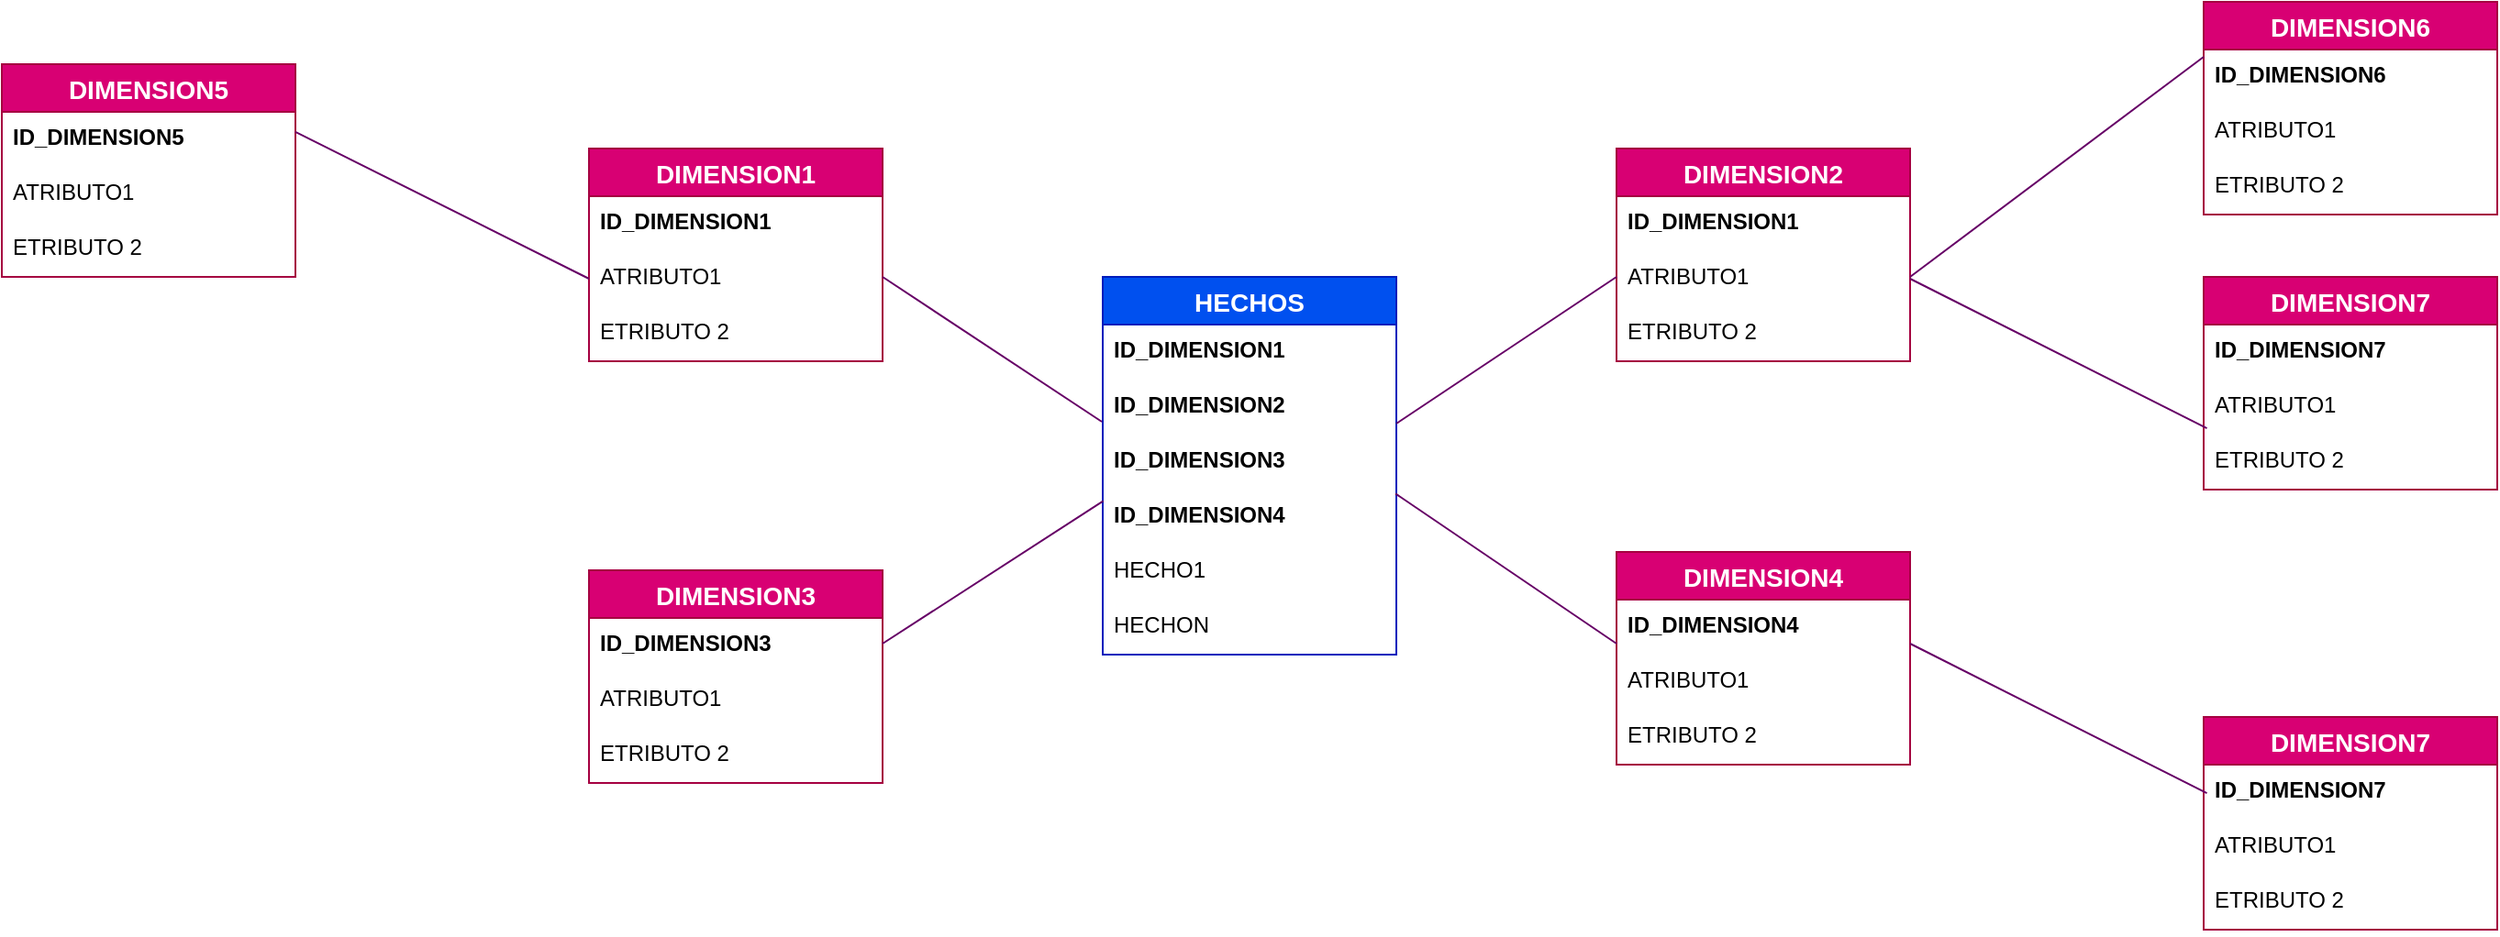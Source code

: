 <mxfile version="20.3.3" type="github">
  <diagram id="3mXhcXMTkiGdqm0vBG_W" name="Página-1">
    <mxGraphModel dx="2207" dy="481" grid="1" gridSize="10" guides="1" tooltips="1" connect="1" arrows="1" fold="1" page="1" pageScale="1" pageWidth="1169" pageHeight="827" math="0" shadow="0">
      <root>
        <mxCell id="0" />
        <mxCell id="1" parent="0" />
        <mxCell id="Lz5ykbtThU0VcmX8xn6U-53" value="HECHOS" style="swimlane;fontStyle=1;childLayout=stackLayout;horizontal=1;startSize=26;horizontalStack=0;resizeParent=1;resizeParentMax=0;resizeLast=0;collapsible=1;marginBottom=0;align=center;fontSize=14;fillColor=#0050ef;strokeColor=#001DBC;fontColor=#ffffff;" parent="1" vertex="1">
          <mxGeometry x="440" y="400" width="160" height="206" as="geometry" />
        </mxCell>
        <mxCell id="Lz5ykbtThU0VcmX8xn6U-54" value="ID_DIMENSION1" style="text;strokeColor=none;fillColor=none;spacingLeft=4;spacingRight=4;overflow=hidden;rotatable=0;points=[[0,0.5],[1,0.5]];portConstraint=eastwest;fontSize=12;fontStyle=1" parent="Lz5ykbtThU0VcmX8xn6U-53" vertex="1">
          <mxGeometry y="26" width="160" height="30" as="geometry" />
        </mxCell>
        <mxCell id="Lz5ykbtThU0VcmX8xn6U-57" value="ID_DIMENSION2" style="text;strokeColor=none;fillColor=none;spacingLeft=4;spacingRight=4;overflow=hidden;rotatable=0;points=[[0,0.5],[1,0.5]];portConstraint=eastwest;fontSize=12;fontStyle=1" parent="Lz5ykbtThU0VcmX8xn6U-53" vertex="1">
          <mxGeometry y="56" width="160" height="30" as="geometry" />
        </mxCell>
        <mxCell id="Lz5ykbtThU0VcmX8xn6U-58" value="ID_DIMENSION3" style="text;strokeColor=none;fillColor=none;spacingLeft=4;spacingRight=4;overflow=hidden;rotatable=0;points=[[0,0.5],[1,0.5]];portConstraint=eastwest;fontSize=12;fontStyle=1" parent="Lz5ykbtThU0VcmX8xn6U-53" vertex="1">
          <mxGeometry y="86" width="160" height="30" as="geometry" />
        </mxCell>
        <mxCell id="Lz5ykbtThU0VcmX8xn6U-61" value="ID_DIMENSION4" style="text;strokeColor=none;fillColor=none;spacingLeft=4;spacingRight=4;overflow=hidden;rotatable=0;points=[[0,0.5],[1,0.5]];portConstraint=eastwest;fontSize=12;fontStyle=1" parent="Lz5ykbtThU0VcmX8xn6U-53" vertex="1">
          <mxGeometry y="116" width="160" height="30" as="geometry" />
        </mxCell>
        <mxCell id="Lz5ykbtThU0VcmX8xn6U-59" value="HECHO1" style="text;strokeColor=none;fillColor=none;spacingLeft=4;spacingRight=4;overflow=hidden;rotatable=0;points=[[0,0.5],[1,0.5]];portConstraint=eastwest;fontSize=12;" parent="Lz5ykbtThU0VcmX8xn6U-53" vertex="1">
          <mxGeometry y="146" width="160" height="30" as="geometry" />
        </mxCell>
        <mxCell id="Lz5ykbtThU0VcmX8xn6U-60" value="HECHON" style="text;strokeColor=none;fillColor=none;spacingLeft=4;spacingRight=4;overflow=hidden;rotatable=0;points=[[0,0.5],[1,0.5]];portConstraint=eastwest;fontSize=12;" parent="Lz5ykbtThU0VcmX8xn6U-53" vertex="1">
          <mxGeometry y="176" width="160" height="30" as="geometry" />
        </mxCell>
        <mxCell id="Lz5ykbtThU0VcmX8xn6U-62" value="DIMENSION1" style="swimlane;fontStyle=1;childLayout=stackLayout;horizontal=1;startSize=26;horizontalStack=0;resizeParent=1;resizeParentMax=0;resizeLast=0;collapsible=1;marginBottom=0;align=center;fontSize=14;fillColor=#d80073;strokeColor=#A50040;fontColor=#ffffff;" parent="1" vertex="1">
          <mxGeometry x="160" y="330" width="160" height="116" as="geometry" />
        </mxCell>
        <mxCell id="Lz5ykbtThU0VcmX8xn6U-63" value="ID_DIMENSION1" style="text;strokeColor=none;fillColor=none;spacingLeft=4;spacingRight=4;overflow=hidden;rotatable=0;points=[[0,0.5],[1,0.5]];portConstraint=eastwest;fontSize=12;fontStyle=1" parent="Lz5ykbtThU0VcmX8xn6U-62" vertex="1">
          <mxGeometry y="26" width="160" height="30" as="geometry" />
        </mxCell>
        <mxCell id="Lz5ykbtThU0VcmX8xn6U-67" value="ATRIBUTO1" style="text;strokeColor=none;fillColor=none;spacingLeft=4;spacingRight=4;overflow=hidden;rotatable=0;points=[[0,0.5],[1,0.5]];portConstraint=eastwest;fontSize=12;" parent="Lz5ykbtThU0VcmX8xn6U-62" vertex="1">
          <mxGeometry y="56" width="160" height="30" as="geometry" />
        </mxCell>
        <mxCell id="Lz5ykbtThU0VcmX8xn6U-68" value="ETRIBUTO 2" style="text;strokeColor=none;fillColor=none;spacingLeft=4;spacingRight=4;overflow=hidden;rotatable=0;points=[[0,0.5],[1,0.5]];portConstraint=eastwest;fontSize=12;" parent="Lz5ykbtThU0VcmX8xn6U-62" vertex="1">
          <mxGeometry y="86" width="160" height="30" as="geometry" />
        </mxCell>
        <mxCell id="Lz5ykbtThU0VcmX8xn6U-69" value="DIMENSION2" style="swimlane;fontStyle=1;childLayout=stackLayout;horizontal=1;startSize=26;horizontalStack=0;resizeParent=1;resizeParentMax=0;resizeLast=0;collapsible=1;marginBottom=0;align=center;fontSize=14;fillColor=#d80073;strokeColor=#A50040;fontColor=#ffffff;" parent="1" vertex="1">
          <mxGeometry x="720" y="330" width="160" height="116" as="geometry" />
        </mxCell>
        <mxCell id="Lz5ykbtThU0VcmX8xn6U-70" value="ID_DIMENSION1" style="text;strokeColor=none;fillColor=none;spacingLeft=4;spacingRight=4;overflow=hidden;rotatable=0;points=[[0,0.5],[1,0.5]];portConstraint=eastwest;fontSize=12;fontStyle=1" parent="Lz5ykbtThU0VcmX8xn6U-69" vertex="1">
          <mxGeometry y="26" width="160" height="30" as="geometry" />
        </mxCell>
        <mxCell id="Lz5ykbtThU0VcmX8xn6U-71" value="ATRIBUTO1" style="text;strokeColor=none;fillColor=none;spacingLeft=4;spacingRight=4;overflow=hidden;rotatable=0;points=[[0,0.5],[1,0.5]];portConstraint=eastwest;fontSize=12;" parent="Lz5ykbtThU0VcmX8xn6U-69" vertex="1">
          <mxGeometry y="56" width="160" height="30" as="geometry" />
        </mxCell>
        <mxCell id="Lz5ykbtThU0VcmX8xn6U-72" value="ETRIBUTO 2" style="text;strokeColor=none;fillColor=none;spacingLeft=4;spacingRight=4;overflow=hidden;rotatable=0;points=[[0,0.5],[1,0.5]];portConstraint=eastwest;fontSize=12;" parent="Lz5ykbtThU0VcmX8xn6U-69" vertex="1">
          <mxGeometry y="86" width="160" height="30" as="geometry" />
        </mxCell>
        <mxCell id="Lz5ykbtThU0VcmX8xn6U-77" value="DIMENSION3" style="swimlane;fontStyle=1;childLayout=stackLayout;horizontal=1;startSize=26;horizontalStack=0;resizeParent=1;resizeParentMax=0;resizeLast=0;collapsible=1;marginBottom=0;align=center;fontSize=14;fillColor=#d80073;strokeColor=#A50040;fontColor=#ffffff;" parent="1" vertex="1">
          <mxGeometry x="160" y="560" width="160" height="116" as="geometry" />
        </mxCell>
        <mxCell id="Lz5ykbtThU0VcmX8xn6U-78" value="ID_DIMENSION3" style="text;strokeColor=none;fillColor=none;spacingLeft=4;spacingRight=4;overflow=hidden;rotatable=0;points=[[0,0.5],[1,0.5]];portConstraint=eastwest;fontSize=12;fontStyle=1" parent="Lz5ykbtThU0VcmX8xn6U-77" vertex="1">
          <mxGeometry y="26" width="160" height="30" as="geometry" />
        </mxCell>
        <mxCell id="Lz5ykbtThU0VcmX8xn6U-79" value="ATRIBUTO1" style="text;strokeColor=none;fillColor=none;spacingLeft=4;spacingRight=4;overflow=hidden;rotatable=0;points=[[0,0.5],[1,0.5]];portConstraint=eastwest;fontSize=12;" parent="Lz5ykbtThU0VcmX8xn6U-77" vertex="1">
          <mxGeometry y="56" width="160" height="30" as="geometry" />
        </mxCell>
        <mxCell id="Lz5ykbtThU0VcmX8xn6U-80" value="ETRIBUTO 2" style="text;strokeColor=none;fillColor=none;spacingLeft=4;spacingRight=4;overflow=hidden;rotatable=0;points=[[0,0.5],[1,0.5]];portConstraint=eastwest;fontSize=12;" parent="Lz5ykbtThU0VcmX8xn6U-77" vertex="1">
          <mxGeometry y="86" width="160" height="30" as="geometry" />
        </mxCell>
        <mxCell id="Lz5ykbtThU0VcmX8xn6U-81" value="DIMENSION4" style="swimlane;fontStyle=1;childLayout=stackLayout;horizontal=1;startSize=26;horizontalStack=0;resizeParent=1;resizeParentMax=0;resizeLast=0;collapsible=1;marginBottom=0;align=center;fontSize=14;fillColor=#d80073;strokeColor=#A50040;fontColor=#ffffff;" parent="1" vertex="1">
          <mxGeometry x="720" y="550" width="160" height="116" as="geometry" />
        </mxCell>
        <mxCell id="Lz5ykbtThU0VcmX8xn6U-82" value="ID_DIMENSION4" style="text;strokeColor=none;fillColor=none;spacingLeft=4;spacingRight=4;overflow=hidden;rotatable=0;points=[[0,0.5],[1,0.5]];portConstraint=eastwest;fontSize=12;fontStyle=1" parent="Lz5ykbtThU0VcmX8xn6U-81" vertex="1">
          <mxGeometry y="26" width="160" height="30" as="geometry" />
        </mxCell>
        <mxCell id="Lz5ykbtThU0VcmX8xn6U-83" value="ATRIBUTO1" style="text;strokeColor=none;fillColor=none;spacingLeft=4;spacingRight=4;overflow=hidden;rotatable=0;points=[[0,0.5],[1,0.5]];portConstraint=eastwest;fontSize=12;" parent="Lz5ykbtThU0VcmX8xn6U-81" vertex="1">
          <mxGeometry y="56" width="160" height="30" as="geometry" />
        </mxCell>
        <mxCell id="Lz5ykbtThU0VcmX8xn6U-84" value="ETRIBUTO 2" style="text;strokeColor=none;fillColor=none;spacingLeft=4;spacingRight=4;overflow=hidden;rotatable=0;points=[[0,0.5],[1,0.5]];portConstraint=eastwest;fontSize=12;" parent="Lz5ykbtThU0VcmX8xn6U-81" vertex="1">
          <mxGeometry y="86" width="160" height="30" as="geometry" />
        </mxCell>
        <mxCell id="Lz5ykbtThU0VcmX8xn6U-85" value="" style="endArrow=none;html=1;fontColor=#0000CC;strokeColor=#660066;rounded=0;" parent="1" edge="1">
          <mxGeometry relative="1" as="geometry">
            <mxPoint x="600" y="480" as="sourcePoint" />
            <mxPoint x="720" y="400" as="targetPoint" />
          </mxGeometry>
        </mxCell>
        <mxCell id="Lz5ykbtThU0VcmX8xn6U-87" value="" style="endArrow=none;html=1;fontColor=#0000CC;entryX=0.002;entryY=0.207;entryDx=0;entryDy=0;entryPerimeter=0;strokeColor=#660066;rounded=0;" parent="1" target="Lz5ykbtThU0VcmX8xn6U-61" edge="1">
          <mxGeometry relative="1" as="geometry">
            <mxPoint x="320" y="600" as="sourcePoint" />
            <mxPoint x="478.72" y="540" as="targetPoint" />
          </mxGeometry>
        </mxCell>
        <mxCell id="Lz5ykbtThU0VcmX8xn6U-88" value="" style="endArrow=none;html=1;fontColor=#0000CC;strokeColor=#660066;rounded=0;exitX=0.997;exitY=0.073;exitDx=0;exitDy=0;exitPerimeter=0;" parent="1" source="Lz5ykbtThU0VcmX8xn6U-61" edge="1">
          <mxGeometry relative="1" as="geometry">
            <mxPoint x="610" y="490" as="sourcePoint" />
            <mxPoint x="720" y="600" as="targetPoint" />
          </mxGeometry>
        </mxCell>
        <mxCell id="Lz5ykbtThU0VcmX8xn6U-89" value="" style="endArrow=none;html=1;fontColor=#0000CC;entryX=-0.003;entryY=0.767;entryDx=0;entryDy=0;entryPerimeter=0;strokeColor=#660066;rounded=0;" parent="1" target="Lz5ykbtThU0VcmX8xn6U-57" edge="1">
          <mxGeometry relative="1" as="geometry">
            <mxPoint x="320" y="400" as="sourcePoint" />
            <mxPoint x="450.32" y="532.21" as="targetPoint" />
          </mxGeometry>
        </mxCell>
        <mxCell id="T5h-EHfrxAwlZzFsEZH6-1" value="DIMENSION5" style="swimlane;fontStyle=1;childLayout=stackLayout;horizontal=1;startSize=26;horizontalStack=0;resizeParent=1;resizeParentMax=0;resizeLast=0;collapsible=1;marginBottom=0;align=center;fontSize=14;fillColor=#d80073;strokeColor=#A50040;fontColor=#ffffff;" vertex="1" parent="1">
          <mxGeometry x="-160" y="284" width="160" height="116" as="geometry" />
        </mxCell>
        <mxCell id="T5h-EHfrxAwlZzFsEZH6-2" value="ID_DIMENSION5" style="text;strokeColor=none;fillColor=none;spacingLeft=4;spacingRight=4;overflow=hidden;rotatable=0;points=[[0,0.5],[1,0.5]];portConstraint=eastwest;fontSize=12;fontStyle=1" vertex="1" parent="T5h-EHfrxAwlZzFsEZH6-1">
          <mxGeometry y="26" width="160" height="30" as="geometry" />
        </mxCell>
        <mxCell id="T5h-EHfrxAwlZzFsEZH6-3" value="ATRIBUTO1" style="text;strokeColor=none;fillColor=none;spacingLeft=4;spacingRight=4;overflow=hidden;rotatable=0;points=[[0,0.5],[1,0.5]];portConstraint=eastwest;fontSize=12;" vertex="1" parent="T5h-EHfrxAwlZzFsEZH6-1">
          <mxGeometry y="56" width="160" height="30" as="geometry" />
        </mxCell>
        <mxCell id="T5h-EHfrxAwlZzFsEZH6-4" value="ETRIBUTO 2" style="text;strokeColor=none;fillColor=none;spacingLeft=4;spacingRight=4;overflow=hidden;rotatable=0;points=[[0,0.5],[1,0.5]];portConstraint=eastwest;fontSize=12;" vertex="1" parent="T5h-EHfrxAwlZzFsEZH6-1">
          <mxGeometry y="86" width="160" height="30" as="geometry" />
        </mxCell>
        <mxCell id="T5h-EHfrxAwlZzFsEZH6-5" value="" style="endArrow=none;html=1;fontColor=#0000CC;entryX=0;entryY=0.5;entryDx=0;entryDy=0;strokeColor=#660066;rounded=0;" edge="1" parent="1" target="Lz5ykbtThU0VcmX8xn6U-67">
          <mxGeometry relative="1" as="geometry">
            <mxPoint y="320.99" as="sourcePoint" />
            <mxPoint x="119.52" y="400" as="targetPoint" />
          </mxGeometry>
        </mxCell>
        <mxCell id="T5h-EHfrxAwlZzFsEZH6-6" value="DIMENSION6" style="swimlane;fontStyle=1;childLayout=stackLayout;horizontal=1;startSize=26;horizontalStack=0;resizeParent=1;resizeParentMax=0;resizeLast=0;collapsible=1;marginBottom=0;align=center;fontSize=14;fillColor=#d80073;strokeColor=#A50040;fontColor=#ffffff;" vertex="1" parent="1">
          <mxGeometry x="1040" y="250" width="160" height="116" as="geometry" />
        </mxCell>
        <mxCell id="T5h-EHfrxAwlZzFsEZH6-7" value="ID_DIMENSION6" style="text;strokeColor=none;fillColor=none;spacingLeft=4;spacingRight=4;overflow=hidden;rotatable=0;points=[[0,0.5],[1,0.5]];portConstraint=eastwest;fontSize=12;fontStyle=1" vertex="1" parent="T5h-EHfrxAwlZzFsEZH6-6">
          <mxGeometry y="26" width="160" height="30" as="geometry" />
        </mxCell>
        <mxCell id="T5h-EHfrxAwlZzFsEZH6-8" value="ATRIBUTO1" style="text;strokeColor=none;fillColor=none;spacingLeft=4;spacingRight=4;overflow=hidden;rotatable=0;points=[[0,0.5],[1,0.5]];portConstraint=eastwest;fontSize=12;" vertex="1" parent="T5h-EHfrxAwlZzFsEZH6-6">
          <mxGeometry y="56" width="160" height="30" as="geometry" />
        </mxCell>
        <mxCell id="T5h-EHfrxAwlZzFsEZH6-9" value="ETRIBUTO 2" style="text;strokeColor=none;fillColor=none;spacingLeft=4;spacingRight=4;overflow=hidden;rotatable=0;points=[[0,0.5],[1,0.5]];portConstraint=eastwest;fontSize=12;" vertex="1" parent="T5h-EHfrxAwlZzFsEZH6-6">
          <mxGeometry y="86" width="160" height="30" as="geometry" />
        </mxCell>
        <mxCell id="T5h-EHfrxAwlZzFsEZH6-10" value="DIMENSION7" style="swimlane;fontStyle=1;childLayout=stackLayout;horizontal=1;startSize=26;horizontalStack=0;resizeParent=1;resizeParentMax=0;resizeLast=0;collapsible=1;marginBottom=0;align=center;fontSize=14;fillColor=#d80073;strokeColor=#A50040;fontColor=#ffffff;" vertex="1" parent="1">
          <mxGeometry x="1040" y="400" width="160" height="116" as="geometry" />
        </mxCell>
        <mxCell id="T5h-EHfrxAwlZzFsEZH6-11" value="ID_DIMENSION7" style="text;strokeColor=none;fillColor=none;spacingLeft=4;spacingRight=4;overflow=hidden;rotatable=0;points=[[0,0.5],[1,0.5]];portConstraint=eastwest;fontSize=12;fontStyle=1" vertex="1" parent="T5h-EHfrxAwlZzFsEZH6-10">
          <mxGeometry y="26" width="160" height="30" as="geometry" />
        </mxCell>
        <mxCell id="T5h-EHfrxAwlZzFsEZH6-12" value="ATRIBUTO1" style="text;strokeColor=none;fillColor=none;spacingLeft=4;spacingRight=4;overflow=hidden;rotatable=0;points=[[0,0.5],[1,0.5]];portConstraint=eastwest;fontSize=12;" vertex="1" parent="T5h-EHfrxAwlZzFsEZH6-10">
          <mxGeometry y="56" width="160" height="30" as="geometry" />
        </mxCell>
        <mxCell id="T5h-EHfrxAwlZzFsEZH6-13" value="ETRIBUTO 2" style="text;strokeColor=none;fillColor=none;spacingLeft=4;spacingRight=4;overflow=hidden;rotatable=0;points=[[0,0.5],[1,0.5]];portConstraint=eastwest;fontSize=12;" vertex="1" parent="T5h-EHfrxAwlZzFsEZH6-10">
          <mxGeometry y="86" width="160" height="30" as="geometry" />
        </mxCell>
        <mxCell id="T5h-EHfrxAwlZzFsEZH6-15" value="" style="endArrow=none;html=1;fontColor=#0000CC;strokeColor=#660066;rounded=0;entryX=0;entryY=0.133;entryDx=0;entryDy=0;entryPerimeter=0;" edge="1" parent="1" target="T5h-EHfrxAwlZzFsEZH6-7">
          <mxGeometry relative="1" as="geometry">
            <mxPoint x="880" y="400" as="sourcePoint" />
            <mxPoint x="1000" y="320" as="targetPoint" />
          </mxGeometry>
        </mxCell>
        <mxCell id="T5h-EHfrxAwlZzFsEZH6-16" value="" style="endArrow=none;html=1;fontColor=#0000CC;strokeColor=#660066;rounded=0;entryX=0.011;entryY=0.887;entryDx=0;entryDy=0;entryPerimeter=0;exitX=1;exitY=0.5;exitDx=0;exitDy=0;" edge="1" parent="1" source="Lz5ykbtThU0VcmX8xn6U-71" target="T5h-EHfrxAwlZzFsEZH6-12">
          <mxGeometry relative="1" as="geometry">
            <mxPoint x="890" y="410" as="sourcePoint" />
            <mxPoint x="1050" y="289.99" as="targetPoint" />
          </mxGeometry>
        </mxCell>
        <mxCell id="T5h-EHfrxAwlZzFsEZH6-17" value="DIMENSION7" style="swimlane;fontStyle=1;childLayout=stackLayout;horizontal=1;startSize=26;horizontalStack=0;resizeParent=1;resizeParentMax=0;resizeLast=0;collapsible=1;marginBottom=0;align=center;fontSize=14;fillColor=#d80073;strokeColor=#A50040;fontColor=#ffffff;" vertex="1" parent="1">
          <mxGeometry x="1040" y="640" width="160" height="116" as="geometry" />
        </mxCell>
        <mxCell id="T5h-EHfrxAwlZzFsEZH6-18" value="ID_DIMENSION7" style="text;strokeColor=none;fillColor=none;spacingLeft=4;spacingRight=4;overflow=hidden;rotatable=0;points=[[0,0.5],[1,0.5]];portConstraint=eastwest;fontSize=12;fontStyle=1" vertex="1" parent="T5h-EHfrxAwlZzFsEZH6-17">
          <mxGeometry y="26" width="160" height="30" as="geometry" />
        </mxCell>
        <mxCell id="T5h-EHfrxAwlZzFsEZH6-19" value="ATRIBUTO1" style="text;strokeColor=none;fillColor=none;spacingLeft=4;spacingRight=4;overflow=hidden;rotatable=0;points=[[0,0.5],[1,0.5]];portConstraint=eastwest;fontSize=12;" vertex="1" parent="T5h-EHfrxAwlZzFsEZH6-17">
          <mxGeometry y="56" width="160" height="30" as="geometry" />
        </mxCell>
        <mxCell id="T5h-EHfrxAwlZzFsEZH6-20" value="ETRIBUTO 2" style="text;strokeColor=none;fillColor=none;spacingLeft=4;spacingRight=4;overflow=hidden;rotatable=0;points=[[0,0.5],[1,0.5]];portConstraint=eastwest;fontSize=12;" vertex="1" parent="T5h-EHfrxAwlZzFsEZH6-17">
          <mxGeometry y="86" width="160" height="30" as="geometry" />
        </mxCell>
        <mxCell id="T5h-EHfrxAwlZzFsEZH6-21" value="" style="endArrow=none;html=1;fontColor=#0000CC;strokeColor=#660066;rounded=0;entryX=0.011;entryY=0.887;entryDx=0;entryDy=0;entryPerimeter=0;exitX=1;exitY=0.5;exitDx=0;exitDy=0;" edge="1" parent="1">
          <mxGeometry relative="1" as="geometry">
            <mxPoint x="880" y="600" as="sourcePoint" />
            <mxPoint x="1041.76" y="681.61" as="targetPoint" />
          </mxGeometry>
        </mxCell>
      </root>
    </mxGraphModel>
  </diagram>
</mxfile>
